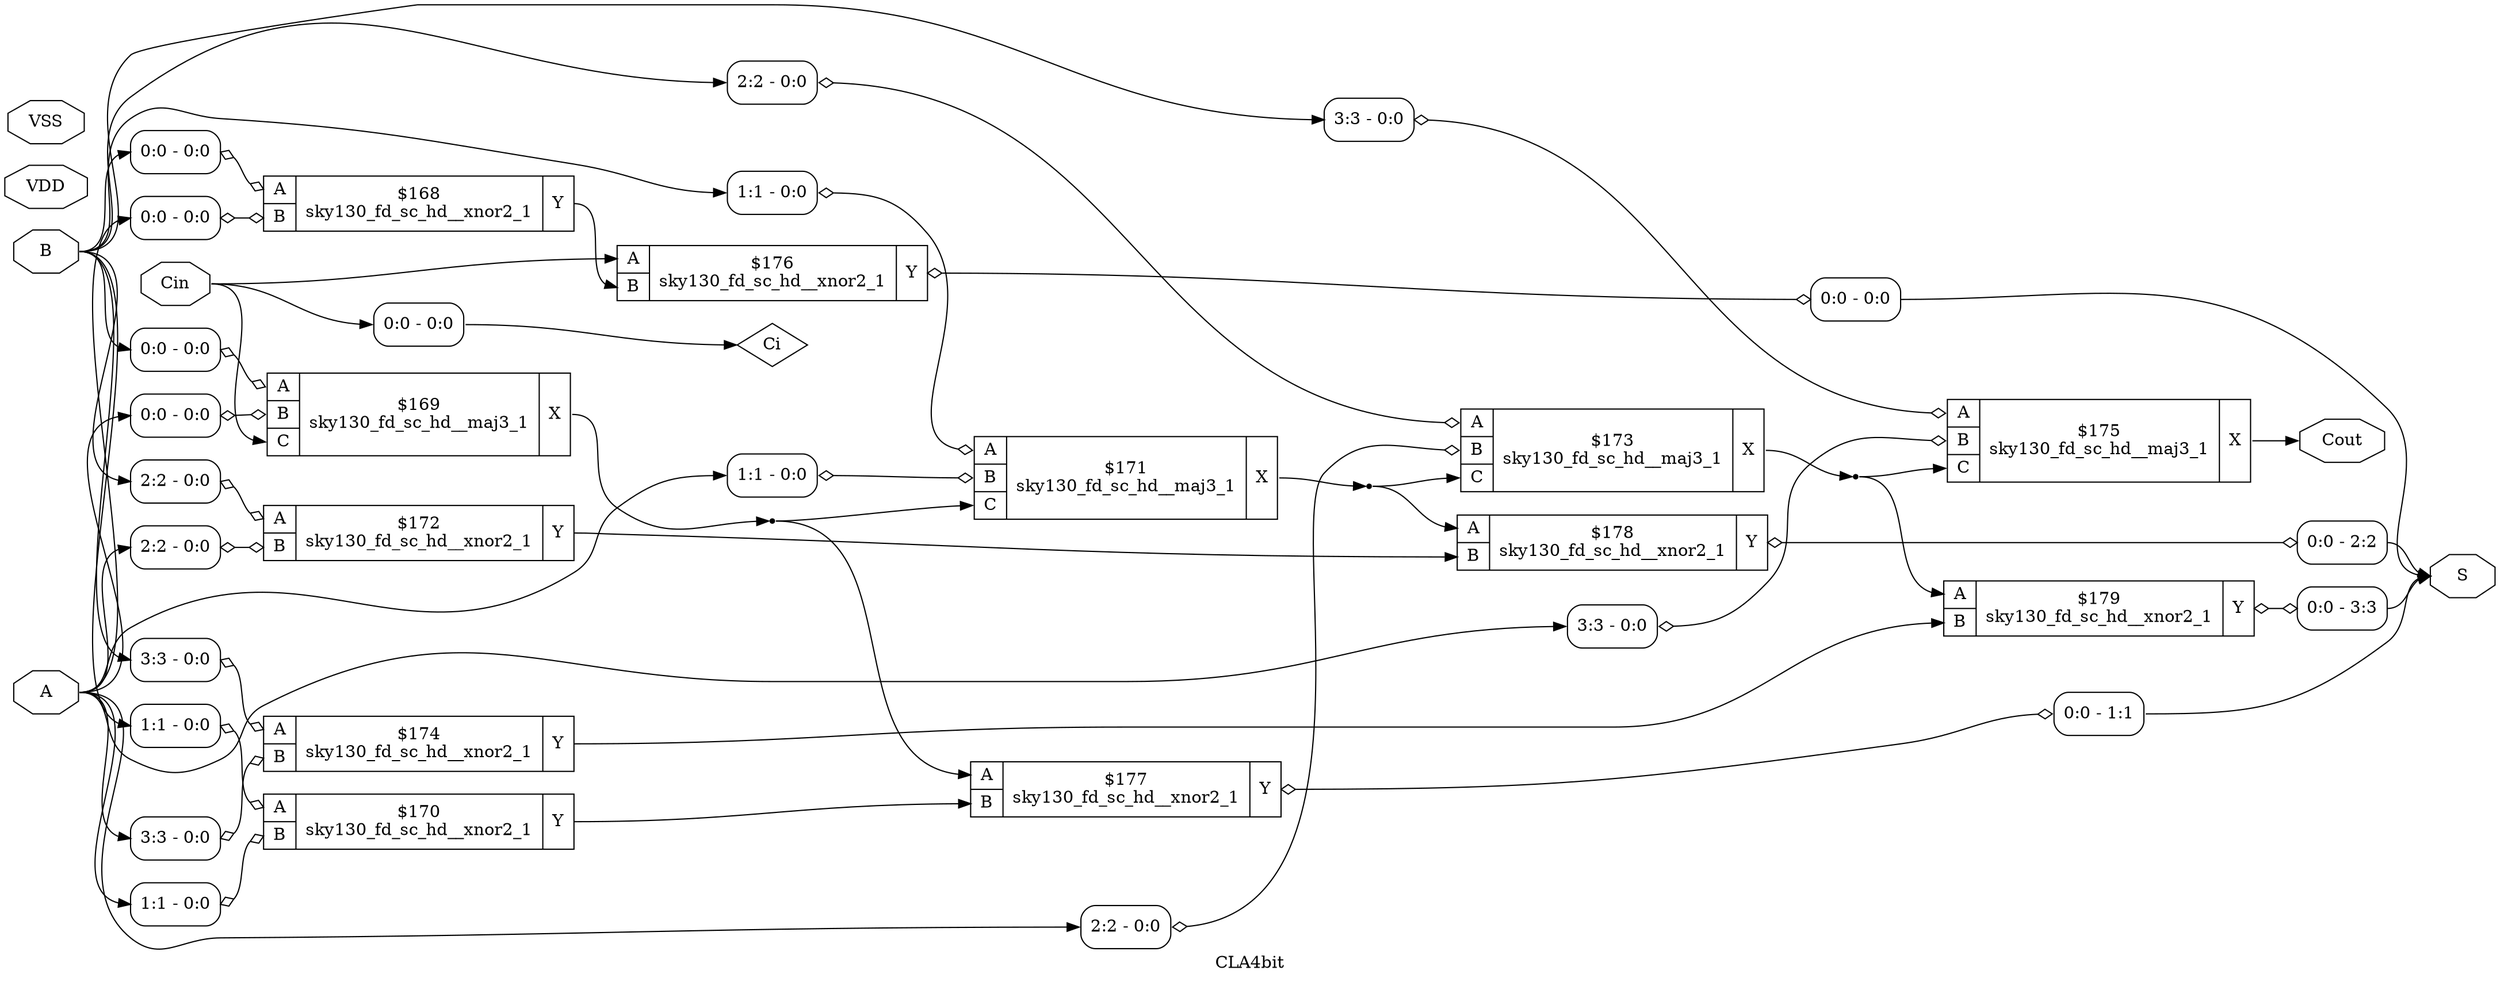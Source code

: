 digraph "CLA4bit" {
label="CLA4bit";
rankdir="LR";
remincross=true;
n8 [ shape=octagon, label="A", color="black", fontcolor="black"];
n9 [ shape=octagon, label="B", color="black", fontcolor="black"];
n10 [ shape=diamond, label="Ci", color="black", fontcolor="black"];
n11 [ shape=octagon, label="Cin", color="black", fontcolor="black"];
n12 [ shape=octagon, label="Cout", color="black", fontcolor="black"];
n13 [ shape=octagon, label="S", color="black", fontcolor="black"];
n14 [ shape=octagon, label="VDD", color="black", fontcolor="black"];
n15 [ shape=octagon, label="VSS", color="black", fontcolor="black"];
c17 [ shape=record, label="{{<p8> A|<p9> B}|$168\nsky130_fd_sc_hd__xnor2_1|{<p16> Y}}",  ];
x0 [ shape=record, style=rounded, label="<s0> 0:0 - 0:0 ", color="black", fontcolor="black" ];
x0:e -> c17:p8:w [arrowhead=odiamond, arrowtail=odiamond, dir=both, color="black", fontcolor="black", label=""];
x1 [ shape=record, style=rounded, label="<s0> 0:0 - 0:0 ", color="black", fontcolor="black" ];
x1:e -> c17:p9:w [arrowhead=odiamond, arrowtail=odiamond, dir=both, color="black", fontcolor="black", label=""];
c20 [ shape=record, label="{{<p8> A|<p9> B|<p18> C}|$169\nsky130_fd_sc_hd__maj3_1|{<p19> X}}",  ];
x2 [ shape=record, style=rounded, label="<s0> 0:0 - 0:0 ", color="black", fontcolor="black" ];
x2:e -> c20:p8:w [arrowhead=odiamond, arrowtail=odiamond, dir=both, color="black", fontcolor="black", label=""];
x3 [ shape=record, style=rounded, label="<s0> 0:0 - 0:0 ", color="black", fontcolor="black" ];
x3:e -> c20:p9:w [arrowhead=odiamond, arrowtail=odiamond, dir=both, color="black", fontcolor="black", label=""];
c21 [ shape=record, label="{{<p8> A|<p9> B}|$170\nsky130_fd_sc_hd__xnor2_1|{<p16> Y}}",  ];
x4 [ shape=record, style=rounded, label="<s0> 1:1 - 0:0 ", color="black", fontcolor="black" ];
x4:e -> c21:p8:w [arrowhead=odiamond, arrowtail=odiamond, dir=both, color="black", fontcolor="black", label=""];
x5 [ shape=record, style=rounded, label="<s0> 1:1 - 0:0 ", color="black", fontcolor="black" ];
x5:e -> c21:p9:w [arrowhead=odiamond, arrowtail=odiamond, dir=both, color="black", fontcolor="black", label=""];
c22 [ shape=record, label="{{<p8> A|<p9> B|<p18> C}|$171\nsky130_fd_sc_hd__maj3_1|{<p19> X}}",  ];
x6 [ shape=record, style=rounded, label="<s0> 1:1 - 0:0 ", color="black", fontcolor="black" ];
x6:e -> c22:p8:w [arrowhead=odiamond, arrowtail=odiamond, dir=both, color="black", fontcolor="black", label=""];
x7 [ shape=record, style=rounded, label="<s0> 1:1 - 0:0 ", color="black", fontcolor="black" ];
x7:e -> c22:p9:w [arrowhead=odiamond, arrowtail=odiamond, dir=both, color="black", fontcolor="black", label=""];
c23 [ shape=record, label="{{<p8> A|<p9> B}|$172\nsky130_fd_sc_hd__xnor2_1|{<p16> Y}}",  ];
x8 [ shape=record, style=rounded, label="<s0> 2:2 - 0:0 ", color="black", fontcolor="black" ];
x8:e -> c23:p8:w [arrowhead=odiamond, arrowtail=odiamond, dir=both, color="black", fontcolor="black", label=""];
x9 [ shape=record, style=rounded, label="<s0> 2:2 - 0:0 ", color="black", fontcolor="black" ];
x9:e -> c23:p9:w [arrowhead=odiamond, arrowtail=odiamond, dir=both, color="black", fontcolor="black", label=""];
c24 [ shape=record, label="{{<p8> A|<p9> B|<p18> C}|$173\nsky130_fd_sc_hd__maj3_1|{<p19> X}}",  ];
x10 [ shape=record, style=rounded, label="<s0> 2:2 - 0:0 ", color="black", fontcolor="black" ];
x10:e -> c24:p8:w [arrowhead=odiamond, arrowtail=odiamond, dir=both, color="black", fontcolor="black", label=""];
x11 [ shape=record, style=rounded, label="<s0> 2:2 - 0:0 ", color="black", fontcolor="black" ];
x11:e -> c24:p9:w [arrowhead=odiamond, arrowtail=odiamond, dir=both, color="black", fontcolor="black", label=""];
c25 [ shape=record, label="{{<p8> A|<p9> B}|$174\nsky130_fd_sc_hd__xnor2_1|{<p16> Y}}",  ];
x12 [ shape=record, style=rounded, label="<s0> 3:3 - 0:0 ", color="black", fontcolor="black" ];
x12:e -> c25:p8:w [arrowhead=odiamond, arrowtail=odiamond, dir=both, color="black", fontcolor="black", label=""];
x13 [ shape=record, style=rounded, label="<s0> 3:3 - 0:0 ", color="black", fontcolor="black" ];
x13:e -> c25:p9:w [arrowhead=odiamond, arrowtail=odiamond, dir=both, color="black", fontcolor="black", label=""];
c26 [ shape=record, label="{{<p8> A|<p9> B|<p18> C}|$175\nsky130_fd_sc_hd__maj3_1|{<p19> X}}",  ];
x14 [ shape=record, style=rounded, label="<s0> 3:3 - 0:0 ", color="black", fontcolor="black" ];
x14:e -> c26:p8:w [arrowhead=odiamond, arrowtail=odiamond, dir=both, color="black", fontcolor="black", label=""];
x15 [ shape=record, style=rounded, label="<s0> 3:3 - 0:0 ", color="black", fontcolor="black" ];
x15:e -> c26:p9:w [arrowhead=odiamond, arrowtail=odiamond, dir=both, color="black", fontcolor="black", label=""];
c27 [ shape=record, label="{{<p8> A|<p9> B}|$176\nsky130_fd_sc_hd__xnor2_1|{<p16> Y}}",  ];
x16 [ shape=record, style=rounded, label="<s0> 0:0 - 0:0 ", color="black", fontcolor="black" ];
c27:p16:e -> x16:w [arrowhead=odiamond, arrowtail=odiamond, dir=both, color="black", fontcolor="black", label=""];
c28 [ shape=record, label="{{<p8> A|<p9> B}|$177\nsky130_fd_sc_hd__xnor2_1|{<p16> Y}}",  ];
x17 [ shape=record, style=rounded, label="<s0> 0:0 - 1:1 ", color="black", fontcolor="black" ];
c28:p16:e -> x17:w [arrowhead=odiamond, arrowtail=odiamond, dir=both, color="black", fontcolor="black", label=""];
c29 [ shape=record, label="{{<p8> A|<p9> B}|$178\nsky130_fd_sc_hd__xnor2_1|{<p16> Y}}",  ];
x18 [ shape=record, style=rounded, label="<s0> 0:0 - 2:2 ", color="black", fontcolor="black" ];
c29:p16:e -> x18:w [arrowhead=odiamond, arrowtail=odiamond, dir=both, color="black", fontcolor="black", label=""];
c30 [ shape=record, label="{{<p8> A|<p9> B}|$179\nsky130_fd_sc_hd__xnor2_1|{<p16> Y}}",  ];
x19 [ shape=record, style=rounded, label="<s0> 0:0 - 3:3 ", color="black", fontcolor="black" ];
c30:p16:e -> x19:w [arrowhead=odiamond, arrowtail=odiamond, dir=both, color="black", fontcolor="black", label=""];
x20 [ shape=record, style=rounded, label="<s0> 0:0 - 0:0 ", color="black", fontcolor="black" ];
c17:p16:e -> c27:p9:w [color="black", fontcolor="black", label=""];
x20:s0:e -> n10:w [color="black", fontcolor="black", label=""];
n11:e -> c20:p18:w [color="black", fontcolor="black", label=""];
n11:e -> c27:p8:w [color="black", fontcolor="black", label=""];
n11:e -> x20:w [color="black", fontcolor="black", label=""];
c26:p19:e -> n12:w [color="black", fontcolor="black", label=""];
x16:s0:e -> n13:w [color="black", fontcolor="black", label=""];
x17:s0:e -> n13:w [color="black", fontcolor="black", label=""];
x18:s0:e -> n13:w [color="black", fontcolor="black", label=""];
x19:s0:e -> n13:w [color="black", fontcolor="black", label=""];
n2 [ shape=point ];
c20:p19:e -> n2:w [color="black", fontcolor="black", label=""];
n2:e -> c22:p18:w [color="black", fontcolor="black", label=""];
n2:e -> c28:p8:w [color="black", fontcolor="black", label=""];
c21:p16:e -> c28:p9:w [color="black", fontcolor="black", label=""];
n4 [ shape=point ];
c22:p19:e -> n4:w [color="black", fontcolor="black", label=""];
n4:e -> c24:p18:w [color="black", fontcolor="black", label=""];
n4:e -> c29:p8:w [color="black", fontcolor="black", label=""];
c23:p16:e -> c29:p9:w [color="black", fontcolor="black", label=""];
n6 [ shape=point ];
c24:p19:e -> n6:w [color="black", fontcolor="black", label=""];
n6:e -> c26:p18:w [color="black", fontcolor="black", label=""];
n6:e -> c30:p8:w [color="black", fontcolor="black", label=""];
c25:p16:e -> c30:p9:w [color="black", fontcolor="black", label=""];
n8:e -> x11:s0:w [color="black", fontcolor="black", label=""];
n8:e -> x13:s0:w [color="black", fontcolor="black", label=""];
n8:e -> x15:s0:w [color="black", fontcolor="black", label=""];
n8:e -> x1:s0:w [color="black", fontcolor="black", label=""];
n8:e -> x3:s0:w [color="black", fontcolor="black", label=""];
n8:e -> x5:s0:w [color="black", fontcolor="black", label=""];
n8:e -> x7:s0:w [color="black", fontcolor="black", label=""];
n8:e -> x9:s0:w [color="black", fontcolor="black", label=""];
n9:e -> x0:s0:w [color="black", fontcolor="black", label=""];
n9:e -> x10:s0:w [color="black", fontcolor="black", label=""];
n9:e -> x12:s0:w [color="black", fontcolor="black", label=""];
n9:e -> x14:s0:w [color="black", fontcolor="black", label=""];
n9:e -> x2:s0:w [color="black", fontcolor="black", label=""];
n9:e -> x4:s0:w [color="black", fontcolor="black", label=""];
n9:e -> x6:s0:w [color="black", fontcolor="black", label=""];
n9:e -> x8:s0:w [color="black", fontcolor="black", label=""];
}
